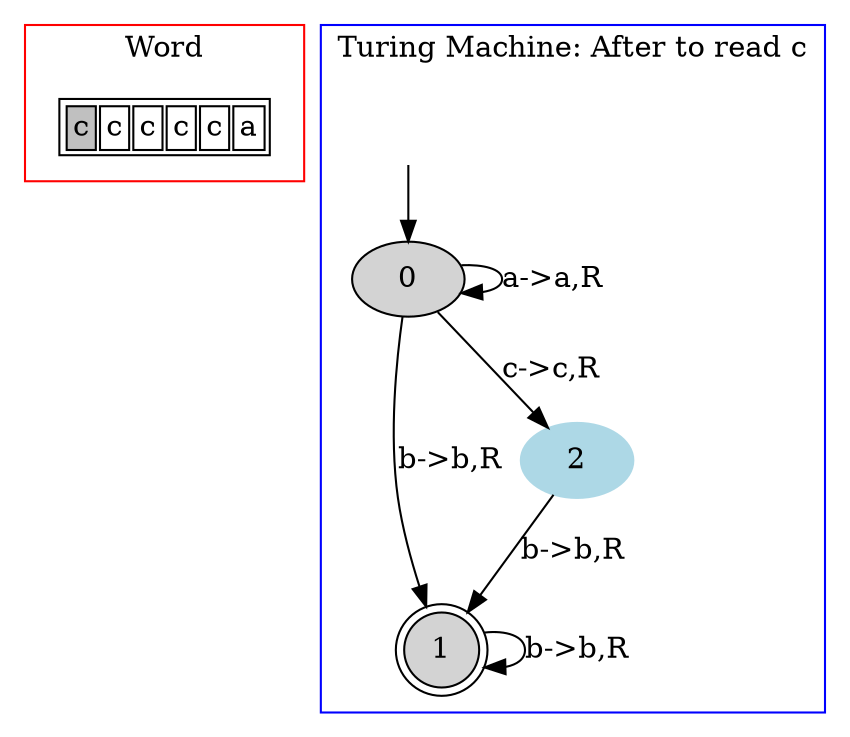 digraph G {
	subgraph cluster_0 {
		node [shape=plaintext];

struct1 [label=<<TABLE>
<TR>
<TD BGCOLOR="gray"><FONT>c</FONT></TD>
<TD><FONT>c</FONT></TD>
<TD><FONT>c</FONT></TD>
<TD><FONT>c</FONT></TD>
<TD><FONT>c</FONT></TD>
<TD><FONT>a</FONT></TD>
</TR>
</TABLE>>];
label = "Word";
color=red;
}
	subgraph cluster_1 {
		node [style=filled];
		label = "Turing Machine: After to read c"
		color=blue;

		0;
		1 [shape="doublecircle"];
		2 [color="lightblue"];
		0->0[label="a->a,R"];
		0->1[label="b->b,R"];
		0->2[label="c->c,R"];
		1->1[label="b->b,R"];
		2->1[label="b->b,R"];
x [color=white, label=""];		x->0	}

}